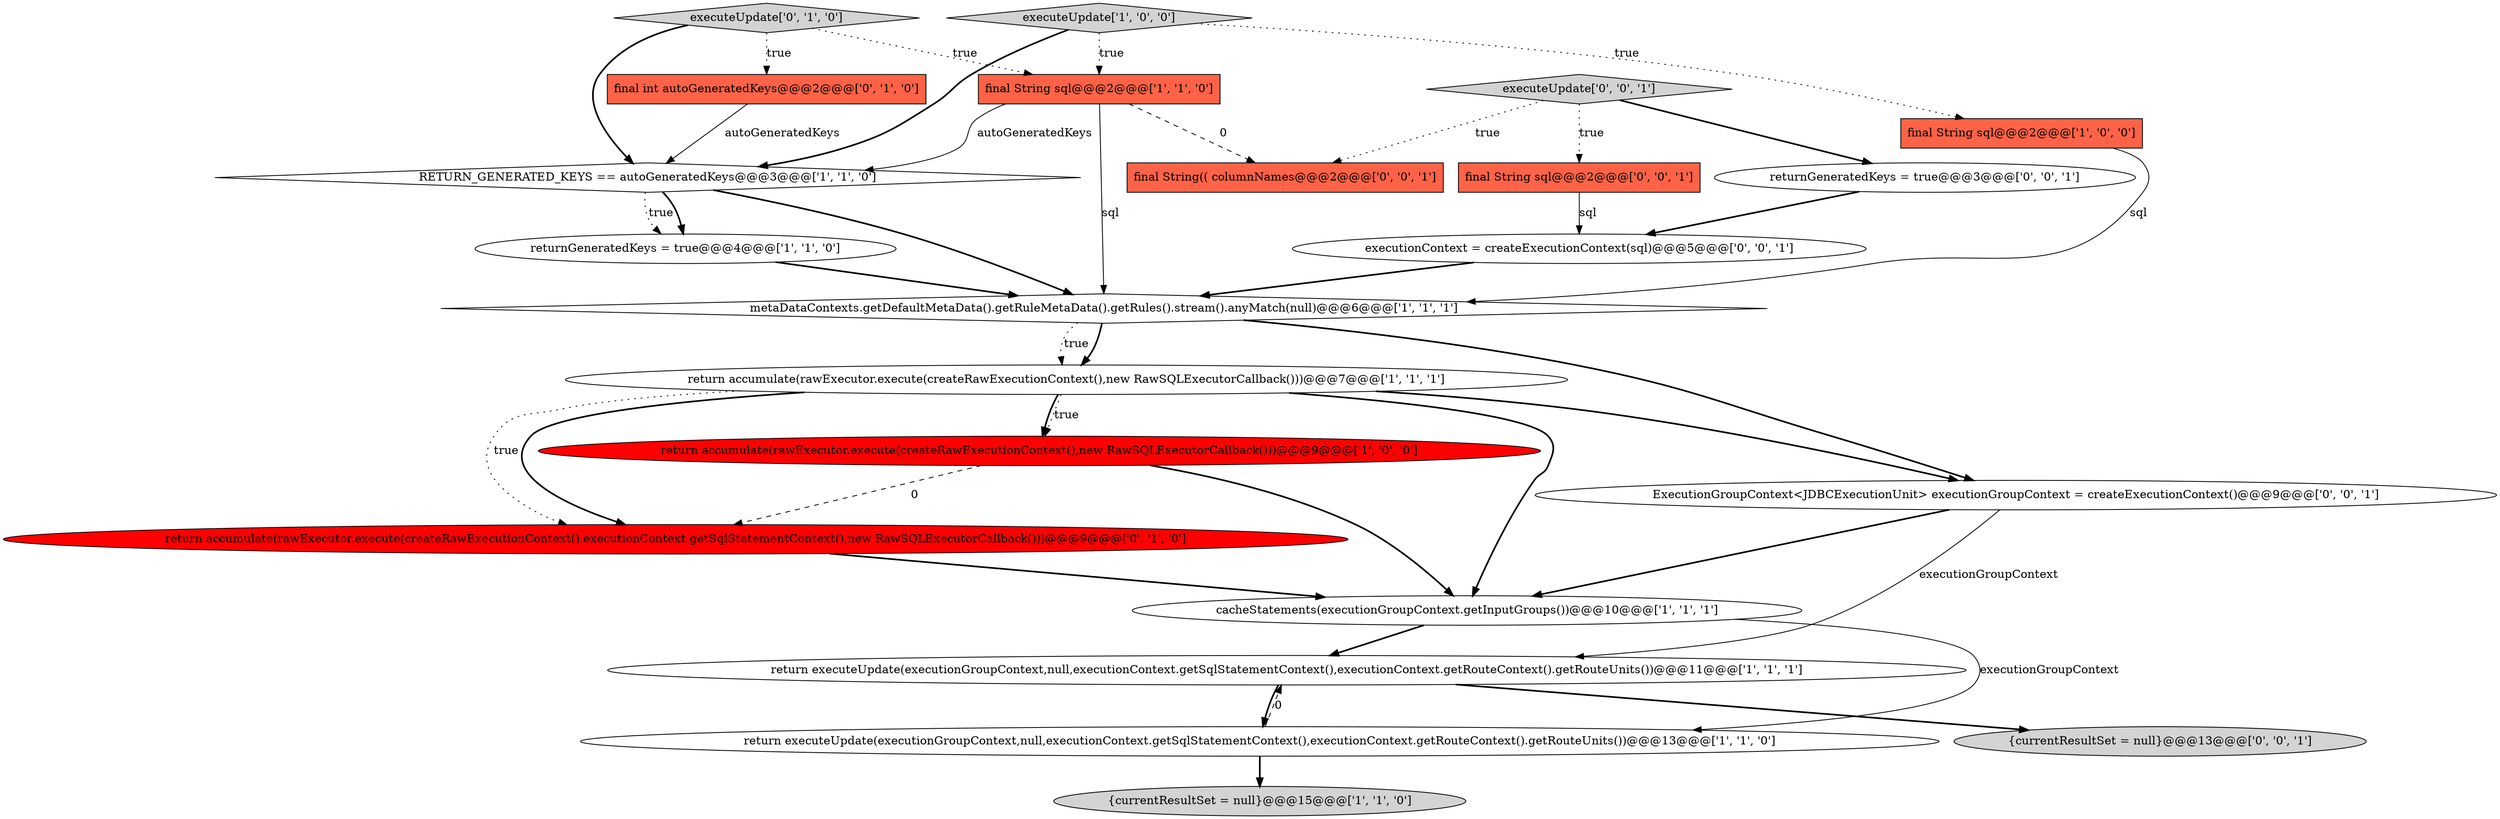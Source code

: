 digraph {
12 [style = filled, label = "executeUpdate['0', '1', '0']", fillcolor = lightgray, shape = diamond image = "AAA0AAABBB2BBB"];
20 [style = filled, label = "returnGeneratedKeys = true@@@3@@@['0', '0', '1']", fillcolor = white, shape = ellipse image = "AAA0AAABBB3BBB"];
17 [style = filled, label = "final String(( columnNames@@@2@@@['0', '0', '1']", fillcolor = tomato, shape = box image = "AAA0AAABBB3BBB"];
14 [style = filled, label = "return accumulate(rawExecutor.execute(createRawExecutionContext(),executionContext.getSqlStatementContext(),new RawSQLExecutorCallback()))@@@9@@@['0', '1', '0']", fillcolor = red, shape = ellipse image = "AAA1AAABBB2BBB"];
8 [style = filled, label = "return accumulate(rawExecutor.execute(createRawExecutionContext(),new RawSQLExecutorCallback()))@@@9@@@['1', '0', '0']", fillcolor = red, shape = ellipse image = "AAA1AAABBB1BBB"];
10 [style = filled, label = "return accumulate(rawExecutor.execute(createRawExecutionContext(),new RawSQLExecutorCallback()))@@@7@@@['1', '1', '1']", fillcolor = white, shape = ellipse image = "AAA0AAABBB1BBB"];
18 [style = filled, label = "executionContext = createExecutionContext(sql)@@@5@@@['0', '0', '1']", fillcolor = white, shape = ellipse image = "AAA0AAABBB3BBB"];
1 [style = filled, label = "cacheStatements(executionGroupContext.getInputGroups())@@@10@@@['1', '1', '1']", fillcolor = white, shape = ellipse image = "AAA0AAABBB1BBB"];
5 [style = filled, label = "metaDataContexts.getDefaultMetaData().getRuleMetaData().getRules().stream().anyMatch(null)@@@6@@@['1', '1', '1']", fillcolor = white, shape = diamond image = "AAA0AAABBB1BBB"];
2 [style = filled, label = "final String sql@@@2@@@['1', '0', '0']", fillcolor = tomato, shape = box image = "AAA0AAABBB1BBB"];
21 [style = filled, label = "ExecutionGroupContext<JDBCExecutionUnit> executionGroupContext = createExecutionContext()@@@9@@@['0', '0', '1']", fillcolor = white, shape = ellipse image = "AAA0AAABBB3BBB"];
15 [style = filled, label = "{currentResultSet = null}@@@13@@@['0', '0', '1']", fillcolor = lightgray, shape = ellipse image = "AAA0AAABBB3BBB"];
16 [style = filled, label = "final String sql@@@2@@@['0', '0', '1']", fillcolor = tomato, shape = box image = "AAA0AAABBB3BBB"];
11 [style = filled, label = "return executeUpdate(executionGroupContext,null,executionContext.getSqlStatementContext(),executionContext.getRouteContext().getRouteUnits())@@@11@@@['1', '1', '1']", fillcolor = white, shape = ellipse image = "AAA0AAABBB1BBB"];
4 [style = filled, label = "return executeUpdate(executionGroupContext,null,executionContext.getSqlStatementContext(),executionContext.getRouteContext().getRouteUnits())@@@13@@@['1', '1', '0']", fillcolor = white, shape = ellipse image = "AAA0AAABBB1BBB"];
3 [style = filled, label = "executeUpdate['1', '0', '0']", fillcolor = lightgray, shape = diamond image = "AAA0AAABBB1BBB"];
0 [style = filled, label = "returnGeneratedKeys = true@@@4@@@['1', '1', '0']", fillcolor = white, shape = ellipse image = "AAA0AAABBB1BBB"];
9 [style = filled, label = "RETURN_GENERATED_KEYS == autoGeneratedKeys@@@3@@@['1', '1', '0']", fillcolor = white, shape = diamond image = "AAA0AAABBB1BBB"];
13 [style = filled, label = "final int autoGeneratedKeys@@@2@@@['0', '1', '0']", fillcolor = tomato, shape = box image = "AAA0AAABBB2BBB"];
7 [style = filled, label = "final String sql@@@2@@@['1', '1', '0']", fillcolor = tomato, shape = box image = "AAA0AAABBB1BBB"];
19 [style = filled, label = "executeUpdate['0', '0', '1']", fillcolor = lightgray, shape = diamond image = "AAA0AAABBB3BBB"];
6 [style = filled, label = "{currentResultSet = null}@@@15@@@['1', '1', '0']", fillcolor = lightgray, shape = ellipse image = "AAA0AAABBB1BBB"];
5->10 [style = bold, label=""];
10->8 [style = dotted, label="true"];
3->7 [style = dotted, label="true"];
9->0 [style = dotted, label="true"];
9->0 [style = bold, label=""];
10->14 [style = bold, label=""];
4->6 [style = bold, label=""];
19->17 [style = dotted, label="true"];
7->17 [style = dashed, label="0"];
5->10 [style = dotted, label="true"];
19->20 [style = bold, label=""];
11->4 [style = bold, label=""];
7->9 [style = solid, label="autoGeneratedKeys"];
2->5 [style = solid, label="sql"];
1->4 [style = solid, label="executionGroupContext"];
10->21 [style = bold, label=""];
8->14 [style = dashed, label="0"];
12->9 [style = bold, label=""];
14->1 [style = bold, label=""];
11->15 [style = bold, label=""];
1->11 [style = bold, label=""];
10->14 [style = dotted, label="true"];
16->18 [style = solid, label="sql"];
8->1 [style = bold, label=""];
3->9 [style = bold, label=""];
13->9 [style = solid, label="autoGeneratedKeys"];
20->18 [style = bold, label=""];
7->5 [style = solid, label="sql"];
5->21 [style = bold, label=""];
12->13 [style = dotted, label="true"];
10->8 [style = bold, label=""];
18->5 [style = bold, label=""];
21->1 [style = bold, label=""];
19->16 [style = dotted, label="true"];
9->5 [style = bold, label=""];
4->11 [style = dashed, label="0"];
12->7 [style = dotted, label="true"];
10->1 [style = bold, label=""];
21->11 [style = solid, label="executionGroupContext"];
3->2 [style = dotted, label="true"];
0->5 [style = bold, label=""];
}
